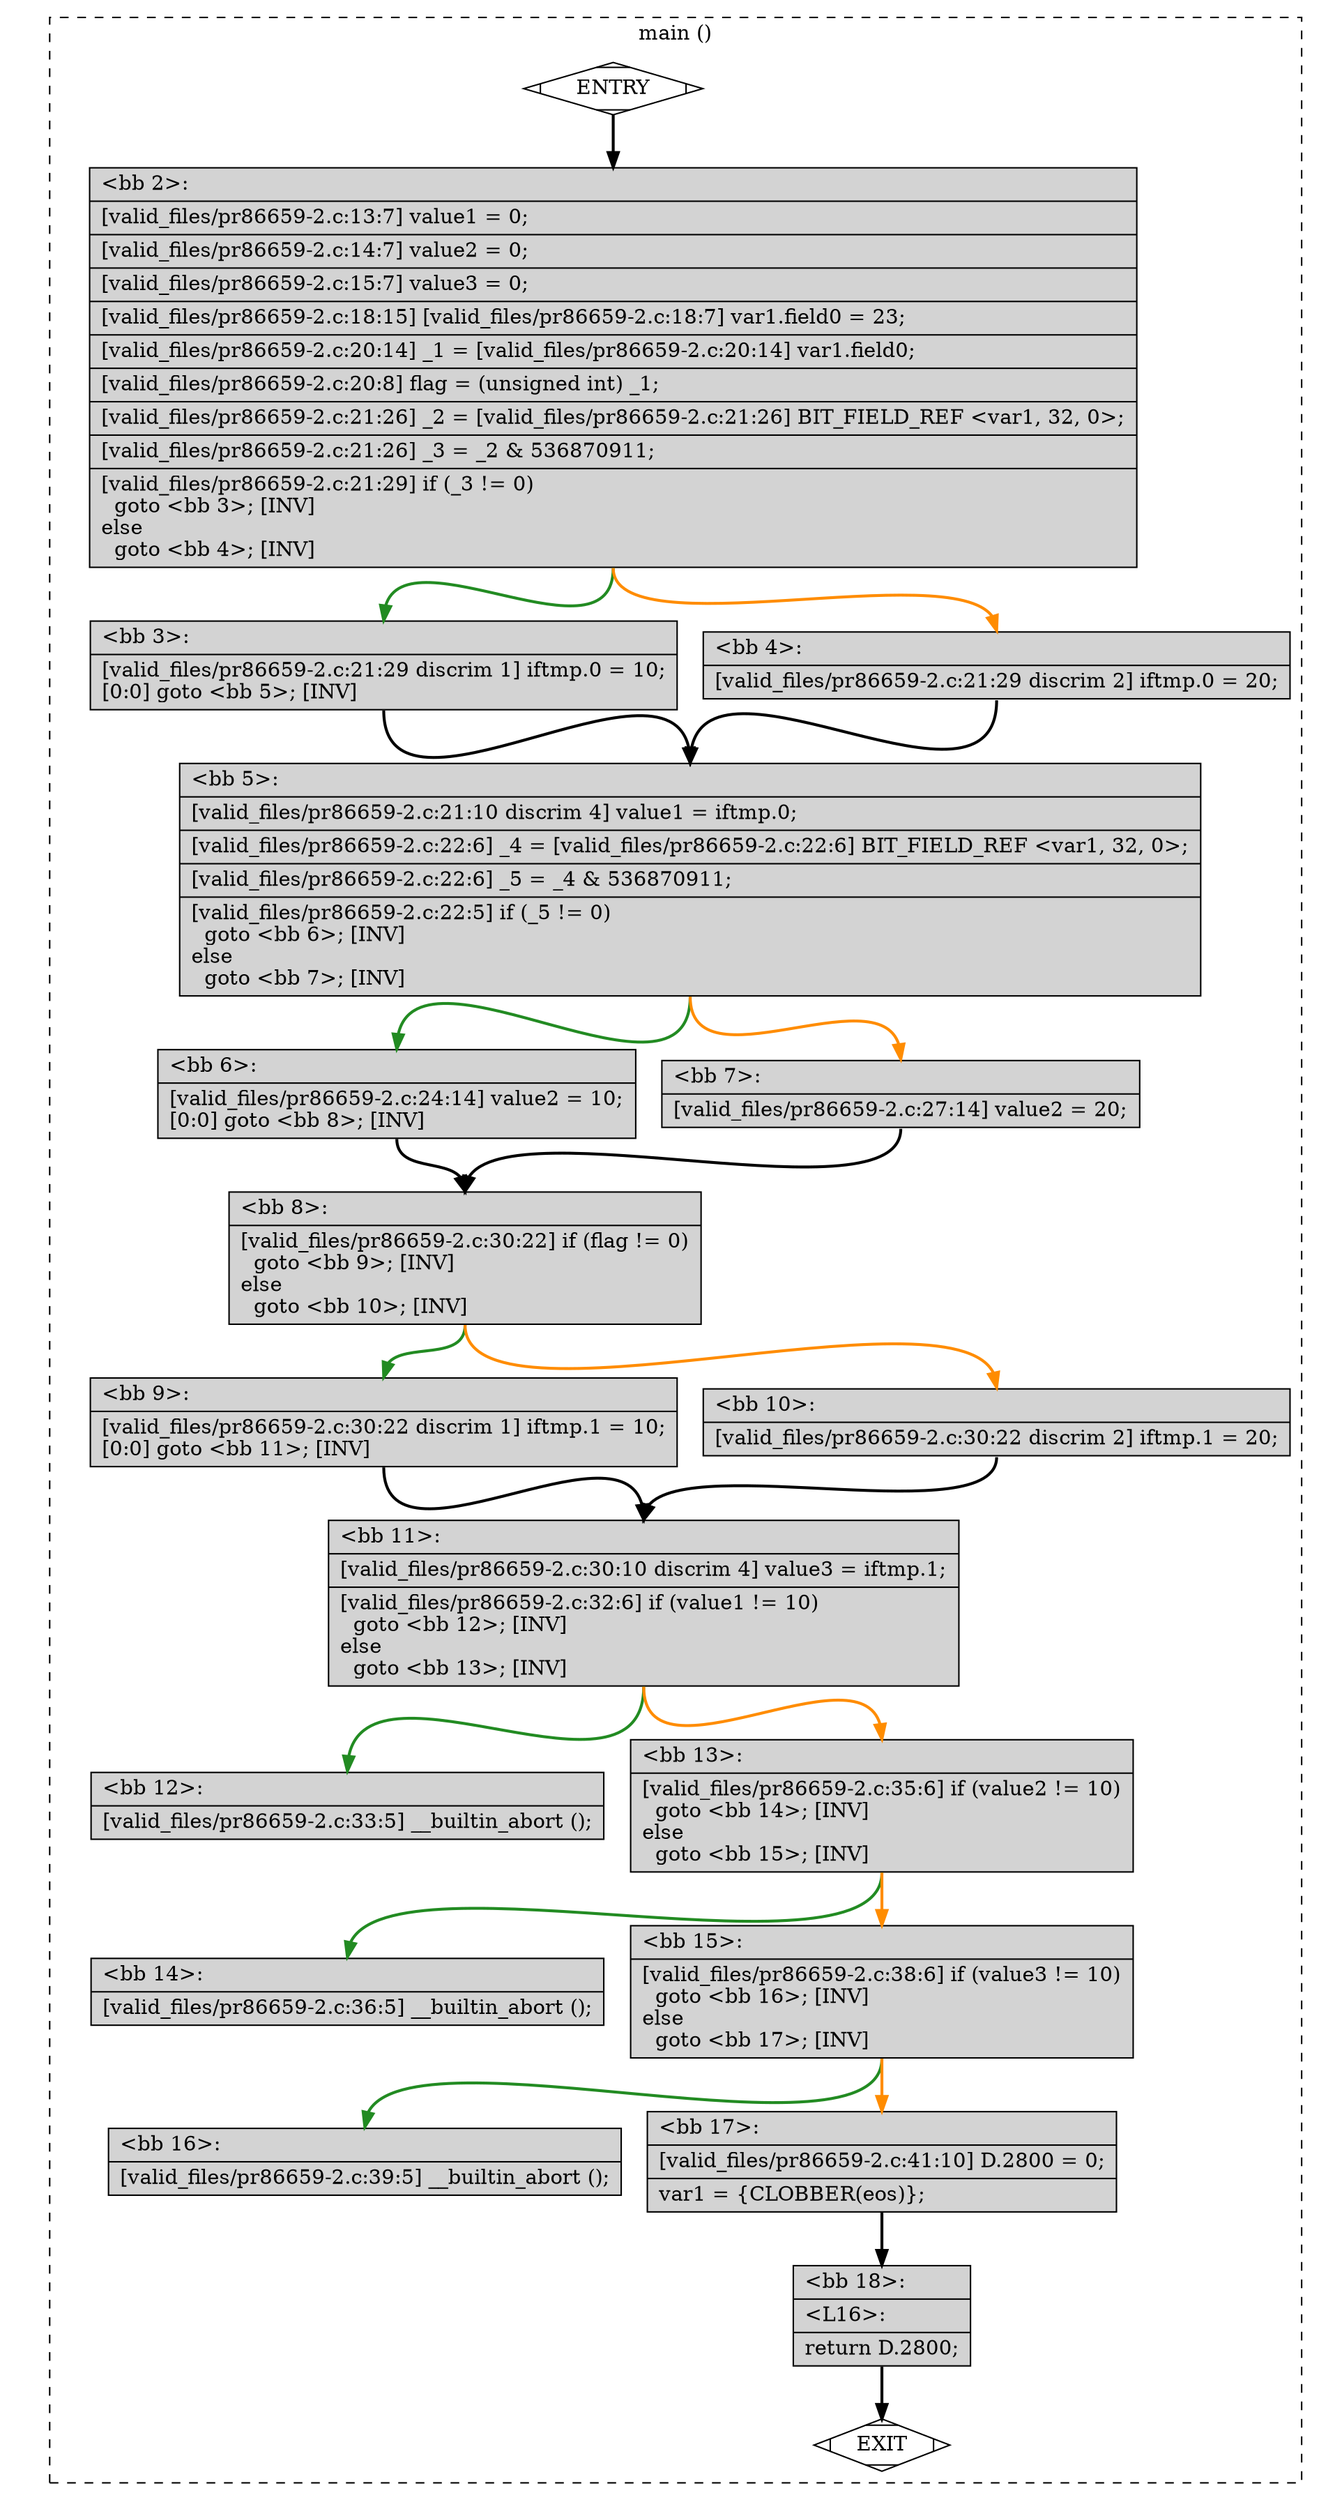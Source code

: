 digraph "a-pr86659-2.c.015t.cfg" {
overlap=false;
subgraph "cluster_main" {
	style="dashed";
	color="black";
	label="main ()";
	fn_0_basic_block_0 [shape=Mdiamond,style=filled,fillcolor=white,label="ENTRY"];

	fn_0_basic_block_1 [shape=Mdiamond,style=filled,fillcolor=white,label="EXIT"];

	fn_0_basic_block_2 [shape=record,style=filled,fillcolor=lightgrey,label="{\<bb\ 2\>:\l\
|[valid_files/pr86659-2.c:13:7]\ value1\ =\ 0;\l\
|[valid_files/pr86659-2.c:14:7]\ value2\ =\ 0;\l\
|[valid_files/pr86659-2.c:15:7]\ value3\ =\ 0;\l\
|[valid_files/pr86659-2.c:18:15]\ [valid_files/pr86659-2.c:18:7]\ var1.field0\ =\ 23;\l\
|[valid_files/pr86659-2.c:20:14]\ _1\ =\ [valid_files/pr86659-2.c:20:14]\ var1.field0;\l\
|[valid_files/pr86659-2.c:20:8]\ flag\ =\ (unsigned\ int)\ _1;\l\
|[valid_files/pr86659-2.c:21:26]\ _2\ =\ [valid_files/pr86659-2.c:21:26]\ BIT_FIELD_REF\ \<var1,\ 32,\ 0\>;\l\
|[valid_files/pr86659-2.c:21:26]\ _3\ =\ _2\ &\ 536870911;\l\
|[valid_files/pr86659-2.c:21:29]\ if\ (_3\ !=\ 0)\l\
\ \ goto\ \<bb\ 3\>;\ [INV]\l\
else\l\
\ \ goto\ \<bb\ 4\>;\ [INV]\l\
}"];

	fn_0_basic_block_3 [shape=record,style=filled,fillcolor=lightgrey,label="{\<bb\ 3\>:\l\
|[valid_files/pr86659-2.c:21:29\ discrim\ 1]\ iftmp.0\ =\ 10;\l\
[0:0]\ goto\ \<bb\ 5\>;\ [INV]\l\
}"];

	fn_0_basic_block_4 [shape=record,style=filled,fillcolor=lightgrey,label="{\<bb\ 4\>:\l\
|[valid_files/pr86659-2.c:21:29\ discrim\ 2]\ iftmp.0\ =\ 20;\l\
}"];

	fn_0_basic_block_5 [shape=record,style=filled,fillcolor=lightgrey,label="{\<bb\ 5\>:\l\
|[valid_files/pr86659-2.c:21:10\ discrim\ 4]\ value1\ =\ iftmp.0;\l\
|[valid_files/pr86659-2.c:22:6]\ _4\ =\ [valid_files/pr86659-2.c:22:6]\ BIT_FIELD_REF\ \<var1,\ 32,\ 0\>;\l\
|[valid_files/pr86659-2.c:22:6]\ _5\ =\ _4\ &\ 536870911;\l\
|[valid_files/pr86659-2.c:22:5]\ if\ (_5\ !=\ 0)\l\
\ \ goto\ \<bb\ 6\>;\ [INV]\l\
else\l\
\ \ goto\ \<bb\ 7\>;\ [INV]\l\
}"];

	fn_0_basic_block_6 [shape=record,style=filled,fillcolor=lightgrey,label="{\<bb\ 6\>:\l\
|[valid_files/pr86659-2.c:24:14]\ value2\ =\ 10;\l\
[0:0]\ goto\ \<bb\ 8\>;\ [INV]\l\
}"];

	fn_0_basic_block_7 [shape=record,style=filled,fillcolor=lightgrey,label="{\<bb\ 7\>:\l\
|[valid_files/pr86659-2.c:27:14]\ value2\ =\ 20;\l\
}"];

	fn_0_basic_block_8 [shape=record,style=filled,fillcolor=lightgrey,label="{\<bb\ 8\>:\l\
|[valid_files/pr86659-2.c:30:22]\ if\ (flag\ !=\ 0)\l\
\ \ goto\ \<bb\ 9\>;\ [INV]\l\
else\l\
\ \ goto\ \<bb\ 10\>;\ [INV]\l\
}"];

	fn_0_basic_block_9 [shape=record,style=filled,fillcolor=lightgrey,label="{\<bb\ 9\>:\l\
|[valid_files/pr86659-2.c:30:22\ discrim\ 1]\ iftmp.1\ =\ 10;\l\
[0:0]\ goto\ \<bb\ 11\>;\ [INV]\l\
}"];

	fn_0_basic_block_10 [shape=record,style=filled,fillcolor=lightgrey,label="{\<bb\ 10\>:\l\
|[valid_files/pr86659-2.c:30:22\ discrim\ 2]\ iftmp.1\ =\ 20;\l\
}"];

	fn_0_basic_block_11 [shape=record,style=filled,fillcolor=lightgrey,label="{\<bb\ 11\>:\l\
|[valid_files/pr86659-2.c:30:10\ discrim\ 4]\ value3\ =\ iftmp.1;\l\
|[valid_files/pr86659-2.c:32:6]\ if\ (value1\ !=\ 10)\l\
\ \ goto\ \<bb\ 12\>;\ [INV]\l\
else\l\
\ \ goto\ \<bb\ 13\>;\ [INV]\l\
}"];

	fn_0_basic_block_12 [shape=record,style=filled,fillcolor=lightgrey,label="{\<bb\ 12\>:\l\
|[valid_files/pr86659-2.c:33:5]\ __builtin_abort\ ();\l\
}"];

	fn_0_basic_block_13 [shape=record,style=filled,fillcolor=lightgrey,label="{\<bb\ 13\>:\l\
|[valid_files/pr86659-2.c:35:6]\ if\ (value2\ !=\ 10)\l\
\ \ goto\ \<bb\ 14\>;\ [INV]\l\
else\l\
\ \ goto\ \<bb\ 15\>;\ [INV]\l\
}"];

	fn_0_basic_block_14 [shape=record,style=filled,fillcolor=lightgrey,label="{\<bb\ 14\>:\l\
|[valid_files/pr86659-2.c:36:5]\ __builtin_abort\ ();\l\
}"];

	fn_0_basic_block_15 [shape=record,style=filled,fillcolor=lightgrey,label="{\<bb\ 15\>:\l\
|[valid_files/pr86659-2.c:38:6]\ if\ (value3\ !=\ 10)\l\
\ \ goto\ \<bb\ 16\>;\ [INV]\l\
else\l\
\ \ goto\ \<bb\ 17\>;\ [INV]\l\
}"];

	fn_0_basic_block_16 [shape=record,style=filled,fillcolor=lightgrey,label="{\<bb\ 16\>:\l\
|[valid_files/pr86659-2.c:39:5]\ __builtin_abort\ ();\l\
}"];

	fn_0_basic_block_17 [shape=record,style=filled,fillcolor=lightgrey,label="{\<bb\ 17\>:\l\
|[valid_files/pr86659-2.c:41:10]\ D.2800\ =\ 0;\l\
|var1\ =\ \{CLOBBER(eos)\};\l\
}"];

	fn_0_basic_block_18 [shape=record,style=filled,fillcolor=lightgrey,label="{\<bb\ 18\>:\l\
|\<L16\>:\l\
|return\ D.2800;\l\
}"];

	fn_0_basic_block_0:s -> fn_0_basic_block_2:n [style="solid,bold",color=black,weight=100,constraint=true];
	fn_0_basic_block_2:s -> fn_0_basic_block_3:n [style="solid,bold",color=forestgreen,weight=10,constraint=true];
	fn_0_basic_block_2:s -> fn_0_basic_block_4:n [style="solid,bold",color=darkorange,weight=10,constraint=true];
	fn_0_basic_block_3:s -> fn_0_basic_block_5:n [style="solid,bold",color=black,weight=100,constraint=true];
	fn_0_basic_block_4:s -> fn_0_basic_block_5:n [style="solid,bold",color=black,weight=100,constraint=true];
	fn_0_basic_block_5:s -> fn_0_basic_block_6:n [style="solid,bold",color=forestgreen,weight=10,constraint=true];
	fn_0_basic_block_5:s -> fn_0_basic_block_7:n [style="solid,bold",color=darkorange,weight=10,constraint=true];
	fn_0_basic_block_6:s -> fn_0_basic_block_8:n [style="solid,bold",color=black,weight=100,constraint=true];
	fn_0_basic_block_7:s -> fn_0_basic_block_8:n [style="solid,bold",color=black,weight=100,constraint=true];
	fn_0_basic_block_8:s -> fn_0_basic_block_9:n [style="solid,bold",color=forestgreen,weight=10,constraint=true];
	fn_0_basic_block_8:s -> fn_0_basic_block_10:n [style="solid,bold",color=darkorange,weight=10,constraint=true];
	fn_0_basic_block_9:s -> fn_0_basic_block_11:n [style="solid,bold",color=black,weight=100,constraint=true];
	fn_0_basic_block_10:s -> fn_0_basic_block_11:n [style="solid,bold",color=black,weight=100,constraint=true];
	fn_0_basic_block_11:s -> fn_0_basic_block_12:n [style="solid,bold",color=forestgreen,weight=10,constraint=true];
	fn_0_basic_block_11:s -> fn_0_basic_block_13:n [style="solid,bold",color=darkorange,weight=10,constraint=true];
	fn_0_basic_block_13:s -> fn_0_basic_block_14:n [style="solid,bold",color=forestgreen,weight=10,constraint=true];
	fn_0_basic_block_13:s -> fn_0_basic_block_15:n [style="solid,bold",color=darkorange,weight=10,constraint=true];
	fn_0_basic_block_15:s -> fn_0_basic_block_16:n [style="solid,bold",color=forestgreen,weight=10,constraint=true];
	fn_0_basic_block_15:s -> fn_0_basic_block_17:n [style="solid,bold",color=darkorange,weight=10,constraint=true];
	fn_0_basic_block_17:s -> fn_0_basic_block_18:n [style="solid,bold",color=black,weight=100,constraint=true];
	fn_0_basic_block_18:s -> fn_0_basic_block_1:n [style="solid,bold",color=black,weight=10,constraint=true];
	fn_0_basic_block_0:s -> fn_0_basic_block_1:n [style="invis",constraint=true];
}
}
